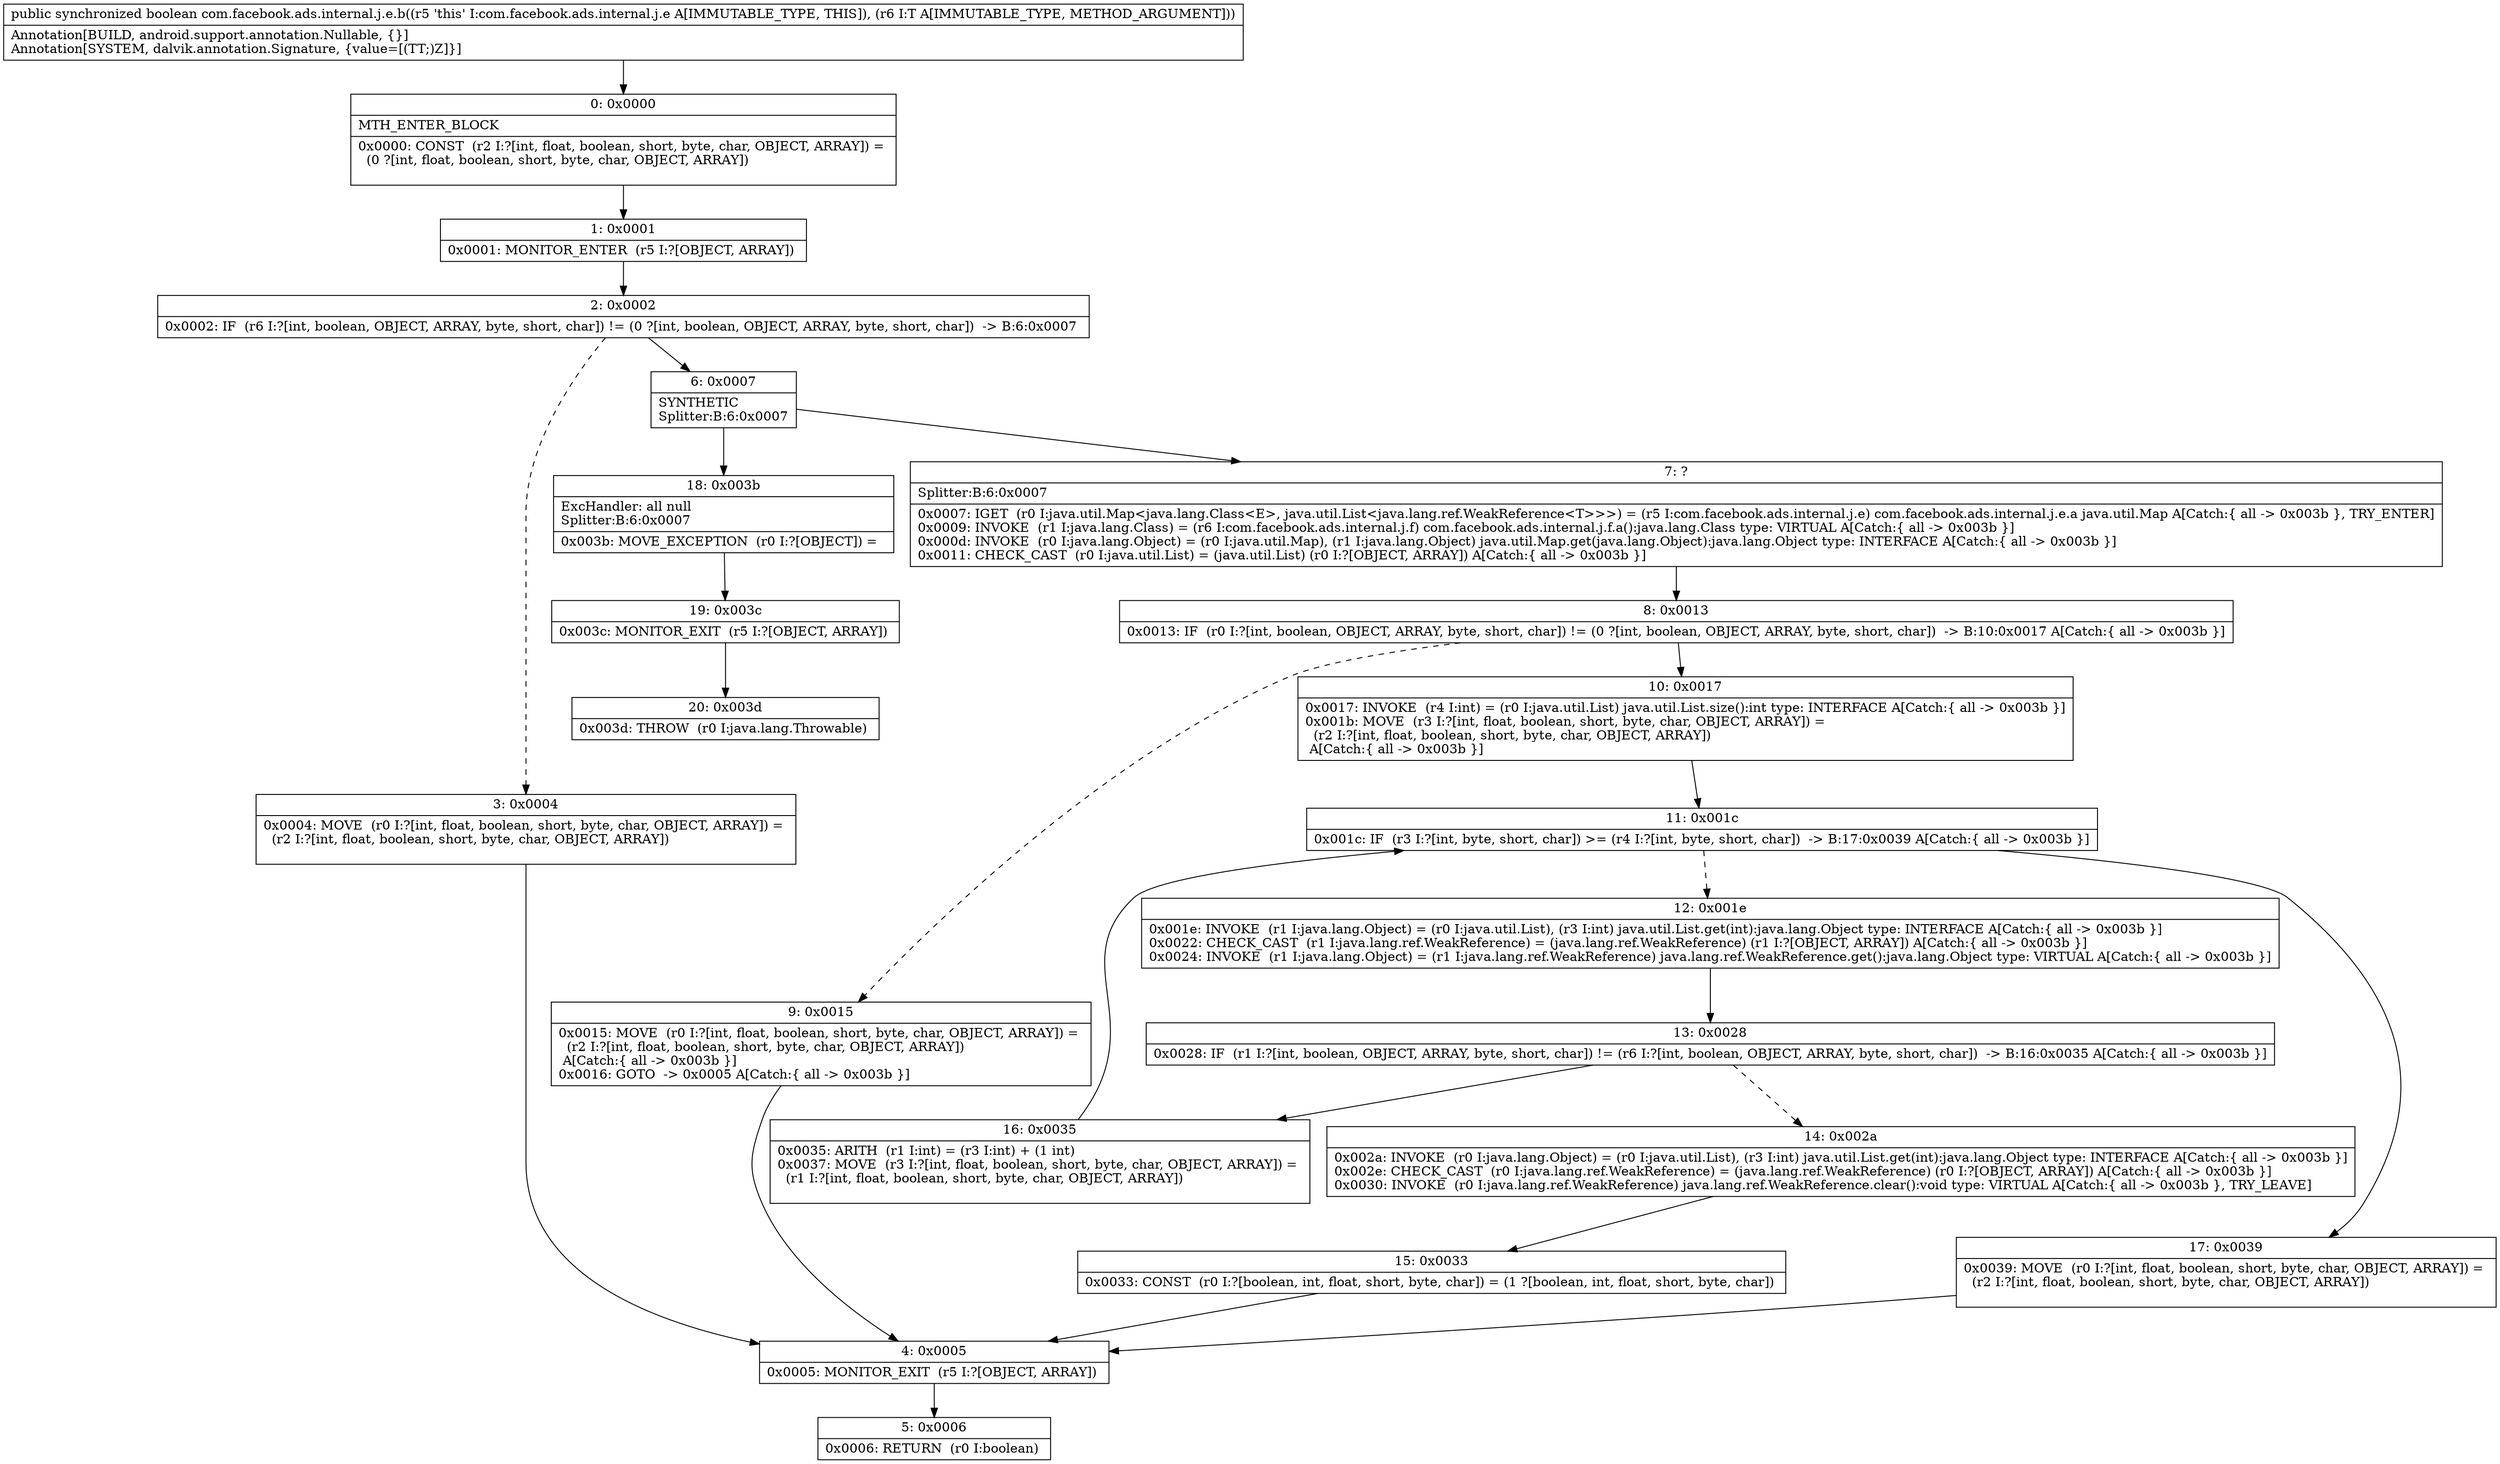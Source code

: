 digraph "CFG forcom.facebook.ads.internal.j.e.b(Lcom\/facebook\/ads\/internal\/j\/f;)Z" {
Node_0 [shape=record,label="{0\:\ 0x0000|MTH_ENTER_BLOCK\l|0x0000: CONST  (r2 I:?[int, float, boolean, short, byte, char, OBJECT, ARRAY]) = \l  (0 ?[int, float, boolean, short, byte, char, OBJECT, ARRAY])\l \l}"];
Node_1 [shape=record,label="{1\:\ 0x0001|0x0001: MONITOR_ENTER  (r5 I:?[OBJECT, ARRAY]) \l}"];
Node_2 [shape=record,label="{2\:\ 0x0002|0x0002: IF  (r6 I:?[int, boolean, OBJECT, ARRAY, byte, short, char]) != (0 ?[int, boolean, OBJECT, ARRAY, byte, short, char])  \-\> B:6:0x0007 \l}"];
Node_3 [shape=record,label="{3\:\ 0x0004|0x0004: MOVE  (r0 I:?[int, float, boolean, short, byte, char, OBJECT, ARRAY]) = \l  (r2 I:?[int, float, boolean, short, byte, char, OBJECT, ARRAY])\l \l}"];
Node_4 [shape=record,label="{4\:\ 0x0005|0x0005: MONITOR_EXIT  (r5 I:?[OBJECT, ARRAY]) \l}"];
Node_5 [shape=record,label="{5\:\ 0x0006|0x0006: RETURN  (r0 I:boolean) \l}"];
Node_6 [shape=record,label="{6\:\ 0x0007|SYNTHETIC\lSplitter:B:6:0x0007\l}"];
Node_7 [shape=record,label="{7\:\ ?|Splitter:B:6:0x0007\l|0x0007: IGET  (r0 I:java.util.Map\<java.lang.Class\<E\>, java.util.List\<java.lang.ref.WeakReference\<T\>\>\>) = (r5 I:com.facebook.ads.internal.j.e) com.facebook.ads.internal.j.e.a java.util.Map A[Catch:\{ all \-\> 0x003b \}, TRY_ENTER]\l0x0009: INVOKE  (r1 I:java.lang.Class) = (r6 I:com.facebook.ads.internal.j.f) com.facebook.ads.internal.j.f.a():java.lang.Class type: VIRTUAL A[Catch:\{ all \-\> 0x003b \}]\l0x000d: INVOKE  (r0 I:java.lang.Object) = (r0 I:java.util.Map), (r1 I:java.lang.Object) java.util.Map.get(java.lang.Object):java.lang.Object type: INTERFACE A[Catch:\{ all \-\> 0x003b \}]\l0x0011: CHECK_CAST  (r0 I:java.util.List) = (java.util.List) (r0 I:?[OBJECT, ARRAY]) A[Catch:\{ all \-\> 0x003b \}]\l}"];
Node_8 [shape=record,label="{8\:\ 0x0013|0x0013: IF  (r0 I:?[int, boolean, OBJECT, ARRAY, byte, short, char]) != (0 ?[int, boolean, OBJECT, ARRAY, byte, short, char])  \-\> B:10:0x0017 A[Catch:\{ all \-\> 0x003b \}]\l}"];
Node_9 [shape=record,label="{9\:\ 0x0015|0x0015: MOVE  (r0 I:?[int, float, boolean, short, byte, char, OBJECT, ARRAY]) = \l  (r2 I:?[int, float, boolean, short, byte, char, OBJECT, ARRAY])\l A[Catch:\{ all \-\> 0x003b \}]\l0x0016: GOTO  \-\> 0x0005 A[Catch:\{ all \-\> 0x003b \}]\l}"];
Node_10 [shape=record,label="{10\:\ 0x0017|0x0017: INVOKE  (r4 I:int) = (r0 I:java.util.List) java.util.List.size():int type: INTERFACE A[Catch:\{ all \-\> 0x003b \}]\l0x001b: MOVE  (r3 I:?[int, float, boolean, short, byte, char, OBJECT, ARRAY]) = \l  (r2 I:?[int, float, boolean, short, byte, char, OBJECT, ARRAY])\l A[Catch:\{ all \-\> 0x003b \}]\l}"];
Node_11 [shape=record,label="{11\:\ 0x001c|0x001c: IF  (r3 I:?[int, byte, short, char]) \>= (r4 I:?[int, byte, short, char])  \-\> B:17:0x0039 A[Catch:\{ all \-\> 0x003b \}]\l}"];
Node_12 [shape=record,label="{12\:\ 0x001e|0x001e: INVOKE  (r1 I:java.lang.Object) = (r0 I:java.util.List), (r3 I:int) java.util.List.get(int):java.lang.Object type: INTERFACE A[Catch:\{ all \-\> 0x003b \}]\l0x0022: CHECK_CAST  (r1 I:java.lang.ref.WeakReference) = (java.lang.ref.WeakReference) (r1 I:?[OBJECT, ARRAY]) A[Catch:\{ all \-\> 0x003b \}]\l0x0024: INVOKE  (r1 I:java.lang.Object) = (r1 I:java.lang.ref.WeakReference) java.lang.ref.WeakReference.get():java.lang.Object type: VIRTUAL A[Catch:\{ all \-\> 0x003b \}]\l}"];
Node_13 [shape=record,label="{13\:\ 0x0028|0x0028: IF  (r1 I:?[int, boolean, OBJECT, ARRAY, byte, short, char]) != (r6 I:?[int, boolean, OBJECT, ARRAY, byte, short, char])  \-\> B:16:0x0035 A[Catch:\{ all \-\> 0x003b \}]\l}"];
Node_14 [shape=record,label="{14\:\ 0x002a|0x002a: INVOKE  (r0 I:java.lang.Object) = (r0 I:java.util.List), (r3 I:int) java.util.List.get(int):java.lang.Object type: INTERFACE A[Catch:\{ all \-\> 0x003b \}]\l0x002e: CHECK_CAST  (r0 I:java.lang.ref.WeakReference) = (java.lang.ref.WeakReference) (r0 I:?[OBJECT, ARRAY]) A[Catch:\{ all \-\> 0x003b \}]\l0x0030: INVOKE  (r0 I:java.lang.ref.WeakReference) java.lang.ref.WeakReference.clear():void type: VIRTUAL A[Catch:\{ all \-\> 0x003b \}, TRY_LEAVE]\l}"];
Node_15 [shape=record,label="{15\:\ 0x0033|0x0033: CONST  (r0 I:?[boolean, int, float, short, byte, char]) = (1 ?[boolean, int, float, short, byte, char]) \l}"];
Node_16 [shape=record,label="{16\:\ 0x0035|0x0035: ARITH  (r1 I:int) = (r3 I:int) + (1 int) \l0x0037: MOVE  (r3 I:?[int, float, boolean, short, byte, char, OBJECT, ARRAY]) = \l  (r1 I:?[int, float, boolean, short, byte, char, OBJECT, ARRAY])\l \l}"];
Node_17 [shape=record,label="{17\:\ 0x0039|0x0039: MOVE  (r0 I:?[int, float, boolean, short, byte, char, OBJECT, ARRAY]) = \l  (r2 I:?[int, float, boolean, short, byte, char, OBJECT, ARRAY])\l \l}"];
Node_18 [shape=record,label="{18\:\ 0x003b|ExcHandler: all null\lSplitter:B:6:0x0007\l|0x003b: MOVE_EXCEPTION  (r0 I:?[OBJECT]) =  \l}"];
Node_19 [shape=record,label="{19\:\ 0x003c|0x003c: MONITOR_EXIT  (r5 I:?[OBJECT, ARRAY]) \l}"];
Node_20 [shape=record,label="{20\:\ 0x003d|0x003d: THROW  (r0 I:java.lang.Throwable) \l}"];
MethodNode[shape=record,label="{public synchronized boolean com.facebook.ads.internal.j.e.b((r5 'this' I:com.facebook.ads.internal.j.e A[IMMUTABLE_TYPE, THIS]), (r6 I:T A[IMMUTABLE_TYPE, METHOD_ARGUMENT]))  | Annotation[BUILD, android.support.annotation.Nullable, \{\}]\lAnnotation[SYSTEM, dalvik.annotation.Signature, \{value=[(TT;)Z]\}]\l}"];
MethodNode -> Node_0;
Node_0 -> Node_1;
Node_1 -> Node_2;
Node_2 -> Node_3[style=dashed];
Node_2 -> Node_6;
Node_3 -> Node_4;
Node_4 -> Node_5;
Node_6 -> Node_7;
Node_6 -> Node_18;
Node_7 -> Node_8;
Node_8 -> Node_9[style=dashed];
Node_8 -> Node_10;
Node_9 -> Node_4;
Node_10 -> Node_11;
Node_11 -> Node_12[style=dashed];
Node_11 -> Node_17;
Node_12 -> Node_13;
Node_13 -> Node_14[style=dashed];
Node_13 -> Node_16;
Node_14 -> Node_15;
Node_15 -> Node_4;
Node_16 -> Node_11;
Node_17 -> Node_4;
Node_18 -> Node_19;
Node_19 -> Node_20;
}

